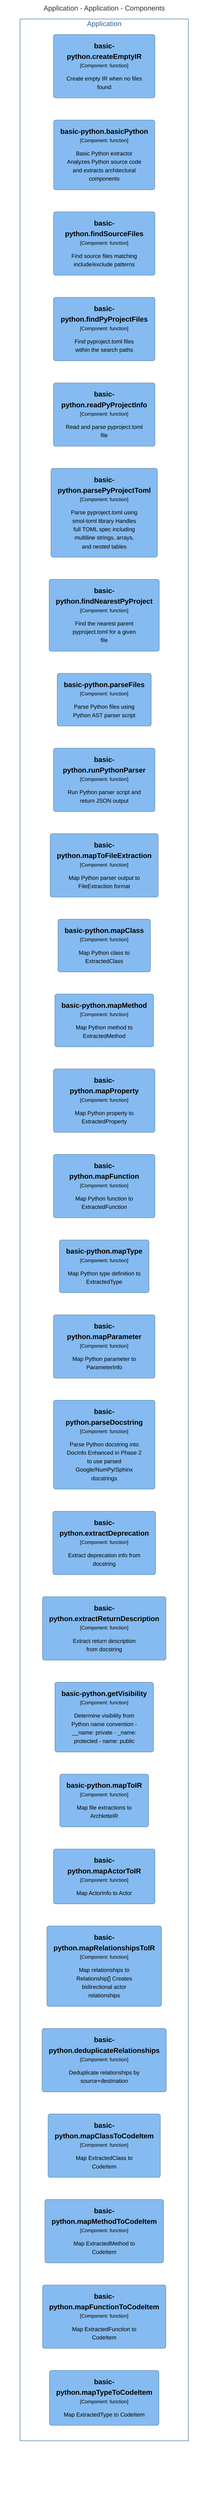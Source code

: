 graph TB
  linkStyle default fill:#ffffff

  subgraph diagram ["Application - Application - Components"]
    style diagram fill:#ffffff,stroke:#ffffff

    subgraph 8 ["Application"]
      style 8 fill:#ffffff,stroke:#2e6295,color:#2e6295

      164("<div style='font-weight: bold'>basic-python.findSourceFiles</div><div style='font-size: 70%; margin-top: 0px'>[Component: function]</div><div style='font-size: 80%; margin-top:10px'>Find source files matching<br />include/exclude patterns</div>")
      style 164 fill:#85bbf0,stroke:#5d82a8,color:#000000
      165("<div style='font-weight: bold'>basic-python.findPyProjectFiles</div><div style='font-size: 70%; margin-top: 0px'>[Component: function]</div><div style='font-size: 80%; margin-top:10px'>Find pyproject.toml files<br />within the search paths</div>")
      style 165 fill:#85bbf0,stroke:#5d82a8,color:#000000
      166("<div style='font-weight: bold'>basic-python.readPyProjectInfo</div><div style='font-size: 70%; margin-top: 0px'>[Component: function]</div><div style='font-size: 80%; margin-top:10px'>Read and parse pyproject.toml<br />file</div>")
      style 166 fill:#85bbf0,stroke:#5d82a8,color:#000000
      167("<div style='font-weight: bold'>basic-python.parsePyProjectToml</div><div style='font-size: 70%; margin-top: 0px'>[Component: function]</div><div style='font-size: 80%; margin-top:10px'>Parse pyproject.toml using<br />smol-toml library Handles<br />full TOML spec including<br />multiline strings, arrays,<br />and nested tables</div>")
      style 167 fill:#85bbf0,stroke:#5d82a8,color:#000000
      168("<div style='font-weight: bold'>basic-python.findNearestPyProject</div><div style='font-size: 70%; margin-top: 0px'>[Component: function]</div><div style='font-size: 80%; margin-top:10px'>Find the nearest parent<br />pyproject.toml for a given<br />file</div>")
      style 168 fill:#85bbf0,stroke:#5d82a8,color:#000000
      169("<div style='font-weight: bold'>basic-python.parseFiles</div><div style='font-size: 70%; margin-top: 0px'>[Component: function]</div><div style='font-size: 80%; margin-top:10px'>Parse Python files using<br />Python AST parser script</div>")
      style 169 fill:#85bbf0,stroke:#5d82a8,color:#000000
      170("<div style='font-weight: bold'>basic-python.runPythonParser</div><div style='font-size: 70%; margin-top: 0px'>[Component: function]</div><div style='font-size: 80%; margin-top:10px'>Run Python parser script and<br />return JSON output</div>")
      style 170 fill:#85bbf0,stroke:#5d82a8,color:#000000
      171("<div style='font-weight: bold'>basic-python.mapToFileExtraction</div><div style='font-size: 70%; margin-top: 0px'>[Component: function]</div><div style='font-size: 80%; margin-top:10px'>Map Python parser output to<br />FileExtraction format</div>")
      style 171 fill:#85bbf0,stroke:#5d82a8,color:#000000
      172("<div style='font-weight: bold'>basic-python.mapClass</div><div style='font-size: 70%; margin-top: 0px'>[Component: function]</div><div style='font-size: 80%; margin-top:10px'>Map Python class to<br />ExtractedClass</div>")
      style 172 fill:#85bbf0,stroke:#5d82a8,color:#000000
      173("<div style='font-weight: bold'>basic-python.mapMethod</div><div style='font-size: 70%; margin-top: 0px'>[Component: function]</div><div style='font-size: 80%; margin-top:10px'>Map Python method to<br />ExtractedMethod</div>")
      style 173 fill:#85bbf0,stroke:#5d82a8,color:#000000
      174("<div style='font-weight: bold'>basic-python.mapProperty</div><div style='font-size: 70%; margin-top: 0px'>[Component: function]</div><div style='font-size: 80%; margin-top:10px'>Map Python property to<br />ExtractedProperty</div>")
      style 174 fill:#85bbf0,stroke:#5d82a8,color:#000000
      175("<div style='font-weight: bold'>basic-python.mapFunction</div><div style='font-size: 70%; margin-top: 0px'>[Component: function]</div><div style='font-size: 80%; margin-top:10px'>Map Python function to<br />ExtractedFunction</div>")
      style 175 fill:#85bbf0,stroke:#5d82a8,color:#000000
      176("<div style='font-weight: bold'>basic-python.mapType</div><div style='font-size: 70%; margin-top: 0px'>[Component: function]</div><div style='font-size: 80%; margin-top:10px'>Map Python type definition to<br />ExtractedType</div>")
      style 176 fill:#85bbf0,stroke:#5d82a8,color:#000000
      177("<div style='font-weight: bold'>basic-python.mapParameter</div><div style='font-size: 70%; margin-top: 0px'>[Component: function]</div><div style='font-size: 80%; margin-top:10px'>Map Python parameter to<br />ParameterInfo</div>")
      style 177 fill:#85bbf0,stroke:#5d82a8,color:#000000
      178("<div style='font-weight: bold'>basic-python.parseDocstring</div><div style='font-size: 70%; margin-top: 0px'>[Component: function]</div><div style='font-size: 80%; margin-top:10px'>Parse Python docstring into<br />DocInfo Enhanced in Phase 2<br />to use parsed<br />Google/NumPy/Sphinx<br />docstrings</div>")
      style 178 fill:#85bbf0,stroke:#5d82a8,color:#000000
      179("<div style='font-weight: bold'>basic-python.extractDeprecation</div><div style='font-size: 70%; margin-top: 0px'>[Component: function]</div><div style='font-size: 80%; margin-top:10px'>Extract deprecation info from<br />docstring</div>")
      style 179 fill:#85bbf0,stroke:#5d82a8,color:#000000
      180("<div style='font-weight: bold'>basic-python.extractReturnDescription</div><div style='font-size: 70%; margin-top: 0px'>[Component: function]</div><div style='font-size: 80%; margin-top:10px'>Extract return description<br />from docstring</div>")
      style 180 fill:#85bbf0,stroke:#5d82a8,color:#000000
      181("<div style='font-weight: bold'>basic-python.getVisibility</div><div style='font-size: 70%; margin-top: 0px'>[Component: function]</div><div style='font-size: 80%; margin-top:10px'>Determine visibility from<br />Python name convention -<br />__name: private - _name:<br />protected - name: public</div>")
      style 181 fill:#85bbf0,stroke:#5d82a8,color:#000000
      182("<div style='font-weight: bold'>basic-python.mapToIR</div><div style='font-size: 70%; margin-top: 0px'>[Component: function]</div><div style='font-size: 80%; margin-top:10px'>Map file extractions to<br />ArchletteIR</div>")
      style 182 fill:#85bbf0,stroke:#5d82a8,color:#000000
      183("<div style='font-weight: bold'>basic-python.mapActorToIR</div><div style='font-size: 70%; margin-top: 0px'>[Component: function]</div><div style='font-size: 80%; margin-top:10px'>Map ActorInfo to Actor</div>")
      style 183 fill:#85bbf0,stroke:#5d82a8,color:#000000
      184("<div style='font-weight: bold'>basic-python.mapRelationshipsToIR</div><div style='font-size: 70%; margin-top: 0px'>[Component: function]</div><div style='font-size: 80%; margin-top:10px'>Map relationships to<br />Relationship[] Creates<br />bidirectional actor<br />relationships</div>")
      style 184 fill:#85bbf0,stroke:#5d82a8,color:#000000
      185("<div style='font-weight: bold'>basic-python.deduplicateRelationships</div><div style='font-size: 70%; margin-top: 0px'>[Component: function]</div><div style='font-size: 80%; margin-top:10px'>Deduplicate relationships by<br />source+destination</div>")
      style 185 fill:#85bbf0,stroke:#5d82a8,color:#000000
      186("<div style='font-weight: bold'>basic-python.mapClassToCodeItem</div><div style='font-size: 70%; margin-top: 0px'>[Component: function]</div><div style='font-size: 80%; margin-top:10px'>Map ExtractedClass to<br />CodeItem</div>")
      style 186 fill:#85bbf0,stroke:#5d82a8,color:#000000
      187("<div style='font-weight: bold'>basic-python.mapMethodToCodeItem</div><div style='font-size: 70%; margin-top: 0px'>[Component: function]</div><div style='font-size: 80%; margin-top:10px'>Map ExtractedMethod to<br />CodeItem</div>")
      style 187 fill:#85bbf0,stroke:#5d82a8,color:#000000
      188("<div style='font-weight: bold'>basic-python.mapFunctionToCodeItem</div><div style='font-size: 70%; margin-top: 0px'>[Component: function]</div><div style='font-size: 80%; margin-top:10px'>Map ExtractedFunction to<br />CodeItem</div>")
      style 188 fill:#85bbf0,stroke:#5d82a8,color:#000000
      189("<div style='font-weight: bold'>basic-python.mapTypeToCodeItem</div><div style='font-size: 70%; margin-top: 0px'>[Component: function]</div><div style='font-size: 80%; margin-top:10px'>Map ExtractedType to CodeItem</div>")
      style 189 fill:#85bbf0,stroke:#5d82a8,color:#000000
      82("<div style='font-weight: bold'>basic-python.createEmptyIR</div><div style='font-size: 70%; margin-top: 0px'>[Component: function]</div><div style='font-size: 80%; margin-top:10px'>Create empty IR when no files<br />found</div>")
      style 82 fill:#85bbf0,stroke:#5d82a8,color:#000000
      83("<div style='font-weight: bold'>basic-python.basicPython</div><div style='font-size: 70%; margin-top: 0px'>[Component: function]</div><div style='font-size: 80%; margin-top:10px'>Basic Python extractor<br />Analyzes Python source code<br />and extracts architectural<br />components</div>")
      style 83 fill:#85bbf0,stroke:#5d82a8,color:#000000
    end

  end